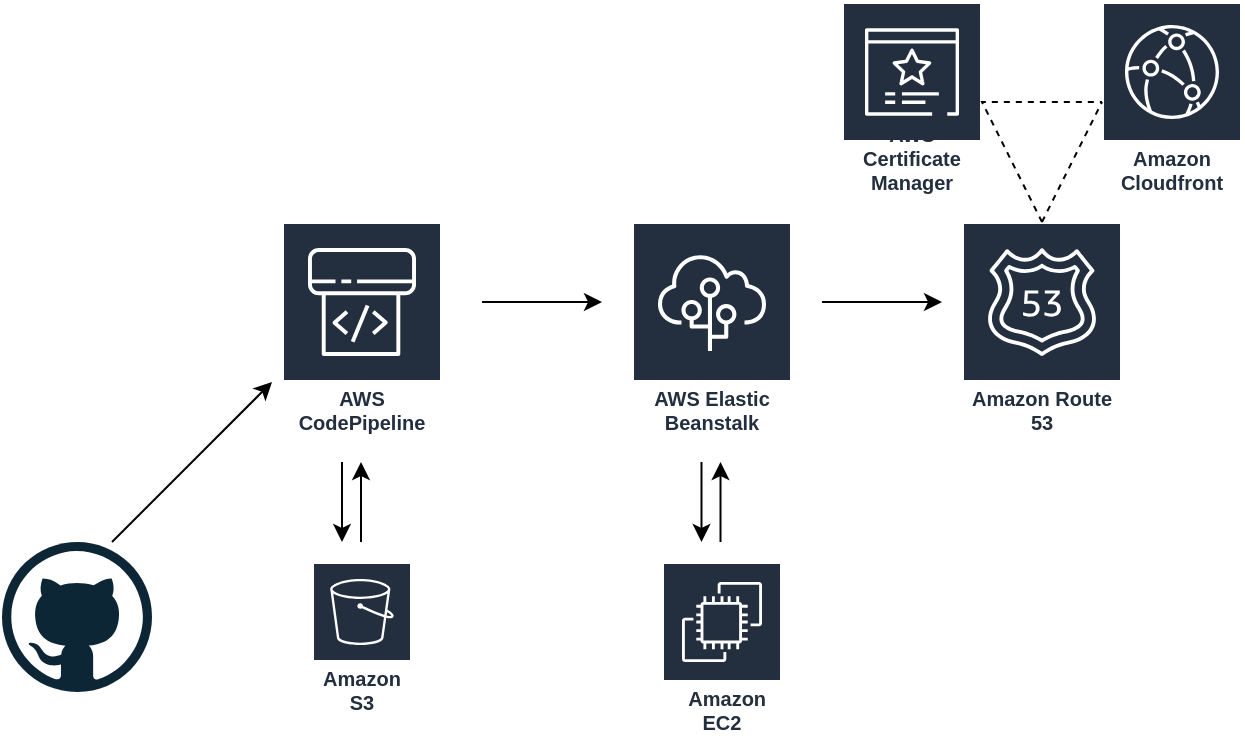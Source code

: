 <mxfile version="23.1.6" type="device">
  <diagram name="youtubeChatAI" id="OdCN1yytbfYSz6CbzW1o">
    <mxGraphModel dx="858" dy="487" grid="1" gridSize="10" guides="1" tooltips="1" connect="1" arrows="1" fold="1" page="1" pageScale="1" pageWidth="850" pageHeight="1100" math="0" shadow="0">
      <root>
        <mxCell id="WnTQ4Z6a-Ea_7mhcwyWi-0" />
        <mxCell id="WnTQ4Z6a-Ea_7mhcwyWi-1" parent="WnTQ4Z6a-Ea_7mhcwyWi-0" />
        <mxCell id="WnTQ4Z6a-Ea_7mhcwyWi-2" value="&lt;br&gt;&lt;br&gt;&amp;nbsp; Amazon EC2" style="sketch=0;outlineConnect=0;fontColor=#232F3E;gradientColor=none;strokeColor=#ffffff;fillColor=#232F3E;dashed=0;verticalLabelPosition=middle;verticalAlign=bottom;align=center;html=1;whiteSpace=wrap;fontSize=10;fontStyle=1;spacing=3;shape=mxgraph.aws4.productIcon;prIcon=mxgraph.aws4.ec2;" vertex="1" parent="WnTQ4Z6a-Ea_7mhcwyWi-1">
          <mxGeometry x="460" y="410" width="60" height="90" as="geometry" />
        </mxCell>
        <mxCell id="WnTQ4Z6a-Ea_7mhcwyWi-3" value="AWS Elastic Beanstalk" style="sketch=0;outlineConnect=0;fontColor=#232F3E;gradientColor=none;strokeColor=#ffffff;fillColor=#232F3E;dashed=0;verticalLabelPosition=middle;verticalAlign=bottom;align=center;html=1;whiteSpace=wrap;fontSize=10;fontStyle=1;spacing=3;shape=mxgraph.aws4.productIcon;prIcon=mxgraph.aws4.elastic_beanstalk;" vertex="1" parent="WnTQ4Z6a-Ea_7mhcwyWi-1">
          <mxGeometry x="445" y="240" width="80" height="110" as="geometry" />
        </mxCell>
        <mxCell id="WnTQ4Z6a-Ea_7mhcwyWi-4" value="AWS CodePipeline" style="sketch=0;outlineConnect=0;fontColor=#232F3E;gradientColor=none;strokeColor=#ffffff;fillColor=#232F3E;dashed=0;verticalLabelPosition=middle;verticalAlign=bottom;align=center;html=1;whiteSpace=wrap;fontSize=10;fontStyle=1;spacing=3;shape=mxgraph.aws4.productIcon;prIcon=mxgraph.aws4.codepipeline;" vertex="1" parent="WnTQ4Z6a-Ea_7mhcwyWi-1">
          <mxGeometry x="270" y="240" width="80" height="110" as="geometry" />
        </mxCell>
        <mxCell id="WnTQ4Z6a-Ea_7mhcwyWi-5" value="Amazon S3" style="sketch=0;outlineConnect=0;fontColor=#232F3E;gradientColor=none;strokeColor=#ffffff;fillColor=#232F3E;dashed=0;verticalLabelPosition=middle;verticalAlign=bottom;align=center;html=1;whiteSpace=wrap;fontSize=10;fontStyle=1;spacing=3;shape=mxgraph.aws4.productIcon;prIcon=mxgraph.aws4.s3;" vertex="1" parent="WnTQ4Z6a-Ea_7mhcwyWi-1">
          <mxGeometry x="285" y="410" width="50" height="80" as="geometry" />
        </mxCell>
        <mxCell id="WnTQ4Z6a-Ea_7mhcwyWi-6" value="Amazon Route 53" style="sketch=0;outlineConnect=0;fontColor=#232F3E;gradientColor=none;strokeColor=#ffffff;fillColor=#232F3E;dashed=0;verticalLabelPosition=middle;verticalAlign=bottom;align=center;html=1;whiteSpace=wrap;fontSize=10;fontStyle=1;spacing=3;shape=mxgraph.aws4.productIcon;prIcon=mxgraph.aws4.route_53;" vertex="1" parent="WnTQ4Z6a-Ea_7mhcwyWi-1">
          <mxGeometry x="610" y="240" width="80" height="110" as="geometry" />
        </mxCell>
        <mxCell id="WnTQ4Z6a-Ea_7mhcwyWi-7" value="AWS Certificate Manager" style="sketch=0;outlineConnect=0;fontColor=#232F3E;gradientColor=none;strokeColor=#ffffff;fillColor=#232F3E;dashed=0;verticalLabelPosition=middle;verticalAlign=bottom;align=center;html=1;whiteSpace=wrap;fontSize=10;fontStyle=1;spacing=3;shape=mxgraph.aws4.productIcon;prIcon=mxgraph.aws4.certificate_manager_3;" vertex="1" parent="WnTQ4Z6a-Ea_7mhcwyWi-1">
          <mxGeometry x="550" y="130" width="70" height="100" as="geometry" />
        </mxCell>
        <mxCell id="WnTQ4Z6a-Ea_7mhcwyWi-8" value="Amazon Cloudfront" style="sketch=0;outlineConnect=0;fontColor=#232F3E;gradientColor=none;strokeColor=#ffffff;fillColor=#232F3E;dashed=0;verticalLabelPosition=middle;verticalAlign=bottom;align=center;html=1;whiteSpace=wrap;fontSize=10;fontStyle=1;spacing=3;shape=mxgraph.aws4.productIcon;prIcon=mxgraph.aws4.cloudfront;" vertex="1" parent="WnTQ4Z6a-Ea_7mhcwyWi-1">
          <mxGeometry x="680" y="130" width="70" height="100" as="geometry" />
        </mxCell>
        <mxCell id="WnTQ4Z6a-Ea_7mhcwyWi-10" value="" style="dashed=0;outlineConnect=0;html=1;align=center;labelPosition=center;verticalLabelPosition=bottom;verticalAlign=top;shape=mxgraph.weblogos.github" vertex="1" parent="WnTQ4Z6a-Ea_7mhcwyWi-1">
          <mxGeometry x="130" y="400" width="75" height="75" as="geometry" />
        </mxCell>
        <mxCell id="WnTQ4Z6a-Ea_7mhcwyWi-11" value="" style="endArrow=classic;html=1;rounded=0;" edge="1" parent="WnTQ4Z6a-Ea_7mhcwyWi-1">
          <mxGeometry width="50" height="50" relative="1" as="geometry">
            <mxPoint x="185" y="400" as="sourcePoint" />
            <mxPoint x="265" y="320" as="targetPoint" />
          </mxGeometry>
        </mxCell>
        <mxCell id="WnTQ4Z6a-Ea_7mhcwyWi-16" value="" style="endArrow=classic;html=1;rounded=0;" edge="1" parent="WnTQ4Z6a-Ea_7mhcwyWi-1">
          <mxGeometry width="50" height="50" relative="1" as="geometry">
            <mxPoint x="309.5" y="400" as="sourcePoint" />
            <mxPoint x="309.5" y="360" as="targetPoint" />
          </mxGeometry>
        </mxCell>
        <mxCell id="WnTQ4Z6a-Ea_7mhcwyWi-20" value="" style="endArrow=classic;html=1;rounded=0;" edge="1" parent="WnTQ4Z6a-Ea_7mhcwyWi-1">
          <mxGeometry width="50" height="50" relative="1" as="geometry">
            <mxPoint x="540" y="280" as="sourcePoint" />
            <mxPoint x="600" y="280" as="targetPoint" />
          </mxGeometry>
        </mxCell>
        <mxCell id="WnTQ4Z6a-Ea_7mhcwyWi-21" value="" style="endArrow=classic;html=1;rounded=0;" edge="1" parent="WnTQ4Z6a-Ea_7mhcwyWi-1">
          <mxGeometry width="50" height="50" relative="1" as="geometry">
            <mxPoint x="300" y="360" as="sourcePoint" />
            <mxPoint x="300" y="400" as="targetPoint" />
          </mxGeometry>
        </mxCell>
        <mxCell id="WnTQ4Z6a-Ea_7mhcwyWi-22" value="" style="endArrow=classic;html=1;rounded=0;" edge="1" parent="WnTQ4Z6a-Ea_7mhcwyWi-1">
          <mxGeometry width="50" height="50" relative="1" as="geometry">
            <mxPoint x="489.25" y="400" as="sourcePoint" />
            <mxPoint x="489.25" y="360" as="targetPoint" />
          </mxGeometry>
        </mxCell>
        <mxCell id="WnTQ4Z6a-Ea_7mhcwyWi-23" value="" style="endArrow=classic;html=1;rounded=0;" edge="1" parent="WnTQ4Z6a-Ea_7mhcwyWi-1">
          <mxGeometry width="50" height="50" relative="1" as="geometry">
            <mxPoint x="479.75" y="360" as="sourcePoint" />
            <mxPoint x="479.75" y="400" as="targetPoint" />
          </mxGeometry>
        </mxCell>
        <mxCell id="WnTQ4Z6a-Ea_7mhcwyWi-24" value="" style="endArrow=classic;html=1;rounded=0;" edge="1" parent="WnTQ4Z6a-Ea_7mhcwyWi-1">
          <mxGeometry width="50" height="50" relative="1" as="geometry">
            <mxPoint x="370" y="280" as="sourcePoint" />
            <mxPoint x="430" y="280" as="targetPoint" />
          </mxGeometry>
        </mxCell>
        <mxCell id="6AvuD6jutoS3DAfwq7Gx-0" value="" style="endArrow=none;dashed=1;html=1;rounded=0;" edge="1" parent="WnTQ4Z6a-Ea_7mhcwyWi-1">
          <mxGeometry width="50" height="50" relative="1" as="geometry">
            <mxPoint x="650" y="240" as="sourcePoint" />
            <mxPoint x="680" y="180" as="targetPoint" />
            <Array as="points">
              <mxPoint x="620" y="180" />
            </Array>
          </mxGeometry>
        </mxCell>
        <mxCell id="6AvuD6jutoS3DAfwq7Gx-1" value="" style="endArrow=none;dashed=1;html=1;rounded=0;" edge="1" parent="WnTQ4Z6a-Ea_7mhcwyWi-1">
          <mxGeometry width="50" height="50" relative="1" as="geometry">
            <mxPoint x="650" y="240" as="sourcePoint" />
            <mxPoint x="680" y="180" as="targetPoint" />
          </mxGeometry>
        </mxCell>
      </root>
    </mxGraphModel>
  </diagram>
</mxfile>
